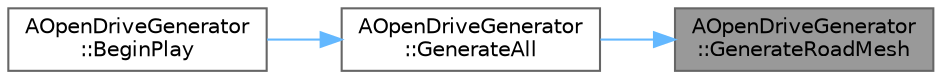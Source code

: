 digraph "AOpenDriveGenerator::GenerateRoadMesh"
{
 // INTERACTIVE_SVG=YES
 // LATEX_PDF_SIZE
  bgcolor="transparent";
  edge [fontname=Helvetica,fontsize=10,labelfontname=Helvetica,labelfontsize=10];
  node [fontname=Helvetica,fontsize=10,shape=box,height=0.2,width=0.4];
  rankdir="RL";
  Node1 [id="Node000001",label="AOpenDriveGenerator\l::GenerateRoadMesh",height=0.2,width=0.4,color="gray40", fillcolor="grey60", style="filled", fontcolor="black",tooltip="Generates the road and sidewalk mesh based on the OpenDRIVE information."];
  Node1 -> Node2 [id="edge1_Node000001_Node000002",dir="back",color="steelblue1",style="solid",tooltip=" "];
  Node2 [id="Node000002",label="AOpenDriveGenerator\l::GenerateAll",height=0.2,width=0.4,color="grey40", fillcolor="white", style="filled",URL="$d1/db0/classAOpenDriveGenerator.html#ac2724dde02c2a8ea7b25f11107f734a7",tooltip=" "];
  Node2 -> Node3 [id="edge2_Node000002_Node000003",dir="back",color="steelblue1",style="solid",tooltip=" "];
  Node3 [id="Node000003",label="AOpenDriveGenerator\l::BeginPlay",height=0.2,width=0.4,color="grey40", fillcolor="white", style="filled",URL="$d1/db0/classAOpenDriveGenerator.html#aab0452237a38c80a16bc5e96018e6819",tooltip=" "];
}
